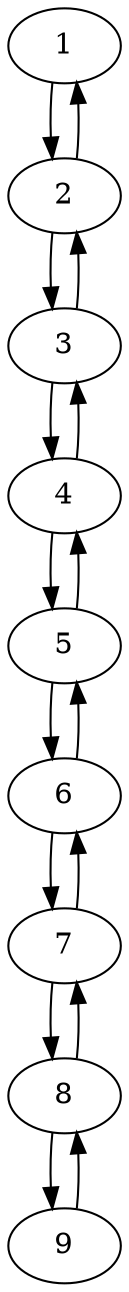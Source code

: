 digraph foo {
1->2;
2->1;
2->3;
3->2;
3->4;
4->3;
4->5;
5->4;
5->6;
6->5;
6->7;
7->6;
7->8;
8->7;
8->9;
9->8;
}
